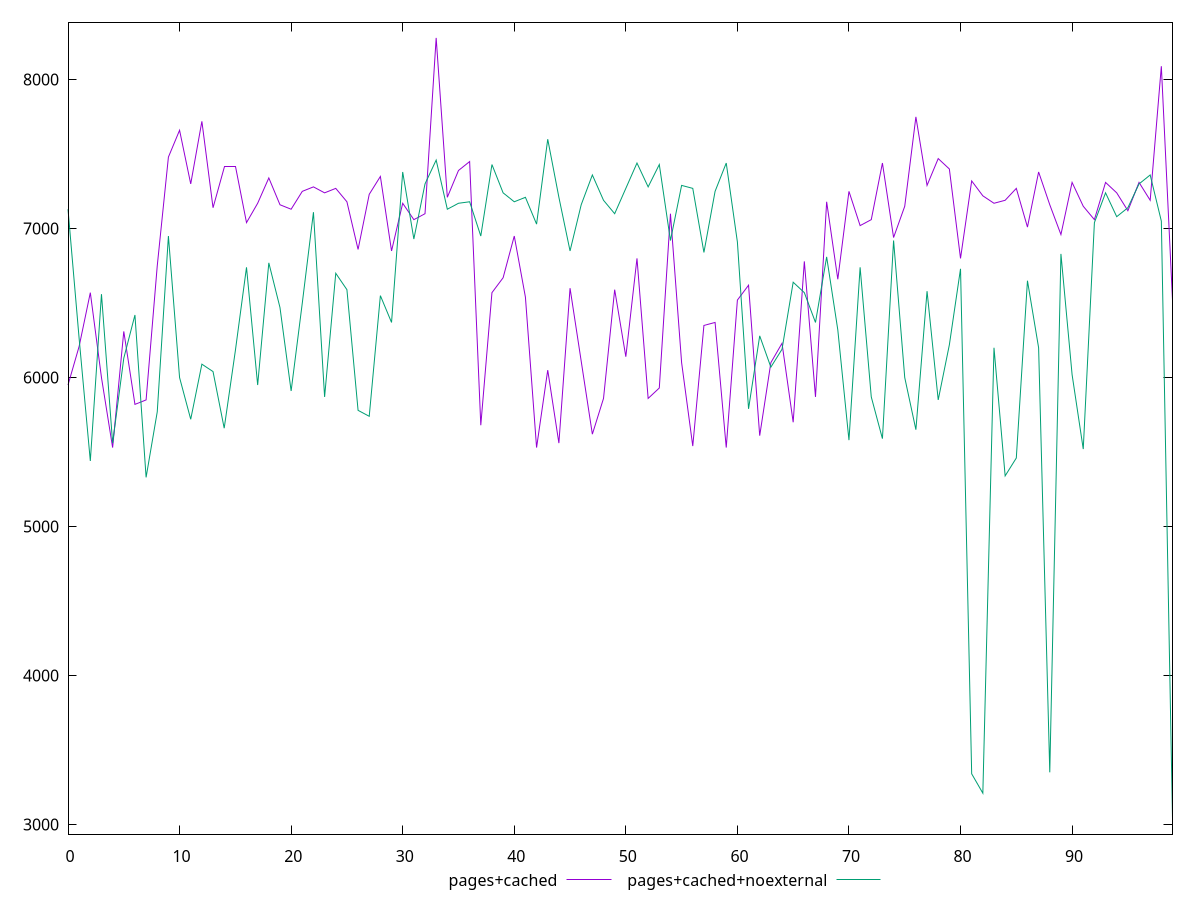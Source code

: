 reset

$pagesCached <<EOF
0 5950
1 6210
2 6570
3 6000
4 5530
5 6310
6 5820
7 5850
8 6750
9 7480
10 7660
11 7300
12 7720
13 7140
14 7420
15 7420
16 7040
17 7170
18 7340
19 7160
20 7130
21 7250
22 7280
23 7240
24 7270
25 7180
26 6860
27 7230
28 7350
29 6850
30 7170
31 7060
32 7100
33 8280
34 7210
35 7390
36 7450
37 5680
38 6570
39 6670
40 6950
41 6540
42 5530
43 6050
44 5560
45 6600
46 6110
47 5620
48 5860
49 6590
50 6140
51 6800
52 5860
53 5930
54 7100
55 6100
56 5540
57 6350
58 6370
59 5530
60 6520
61 6620
62 5610
63 6100
64 6230
65 5700
66 6780
67 5870
68 7180
69 6660
70 7250
71 7020
72 7060
73 7440
74 6940
75 7150
76 7750
77 7290
78 7470
79 7400
80 6800
81 7320
82 7220
83 7170
84 7190
85 7270
86 7010
87 7380
88 7160
89 6960
90 7310
91 7150
92 7060
93 7310
94 7240
95 7120
96 7310
97 7190
98 8090
99 6520
EOF

$pagesCachedNoexternal <<EOF
0 7130
1 6260
2 5440
3 6560
4 5560
5 6130
6 6420
7 5330
8 5770
9 6950
10 6000
11 5720
12 6090
13 6040
14 5660
15 6180
16 6740
17 5950
18 6770
19 6470
20 5910
21 6500
22 7110
23 5870
24 6700
25 6590
26 5780
27 5740
28 6550
29 6370
30 7380
31 6930
32 7300
33 7460
34 7130
35 7170
36 7180
37 6950
38 7430
39 7240
40 7180
41 7210
42 7030
43 7600
44 7210
45 6850
46 7160
47 7360
48 7190
49 7100
50 7270
51 7440
52 7280
53 7430
54 6920
55 7290
56 7270
57 6840
58 7250
59 7440
60 6910
61 5790
62 6280
63 6070
64 6190
65 6640
66 6570
67 6370
68 6810
69 6320
70 5580
71 6740
72 5870
73 5590
74 6920
75 6000
76 5650
77 6580
78 5850
79 6220
80 6730
81 3340
82 3210
83 6200
84 5340
85 5460
86 6650
87 6200
88 3350
89 6830
90 6020
91 5520
92 7040
93 7240
94 7080
95 7140
96 7300
97 7360
98 7050
99 3040
EOF

set key outside below
set xrange [0:99]
set yrange [2935.2:8384.8]
set trange [2935.2:8384.8]
set terminal svg size 640, 520 enhanced background rgb 'white'
set output "reprap/unused-javascript/comparison/line/1_vs_2.svg"

plot $pagesCached title "pages+cached" with line, \
     $pagesCachedNoexternal title "pages+cached+noexternal" with line

reset

